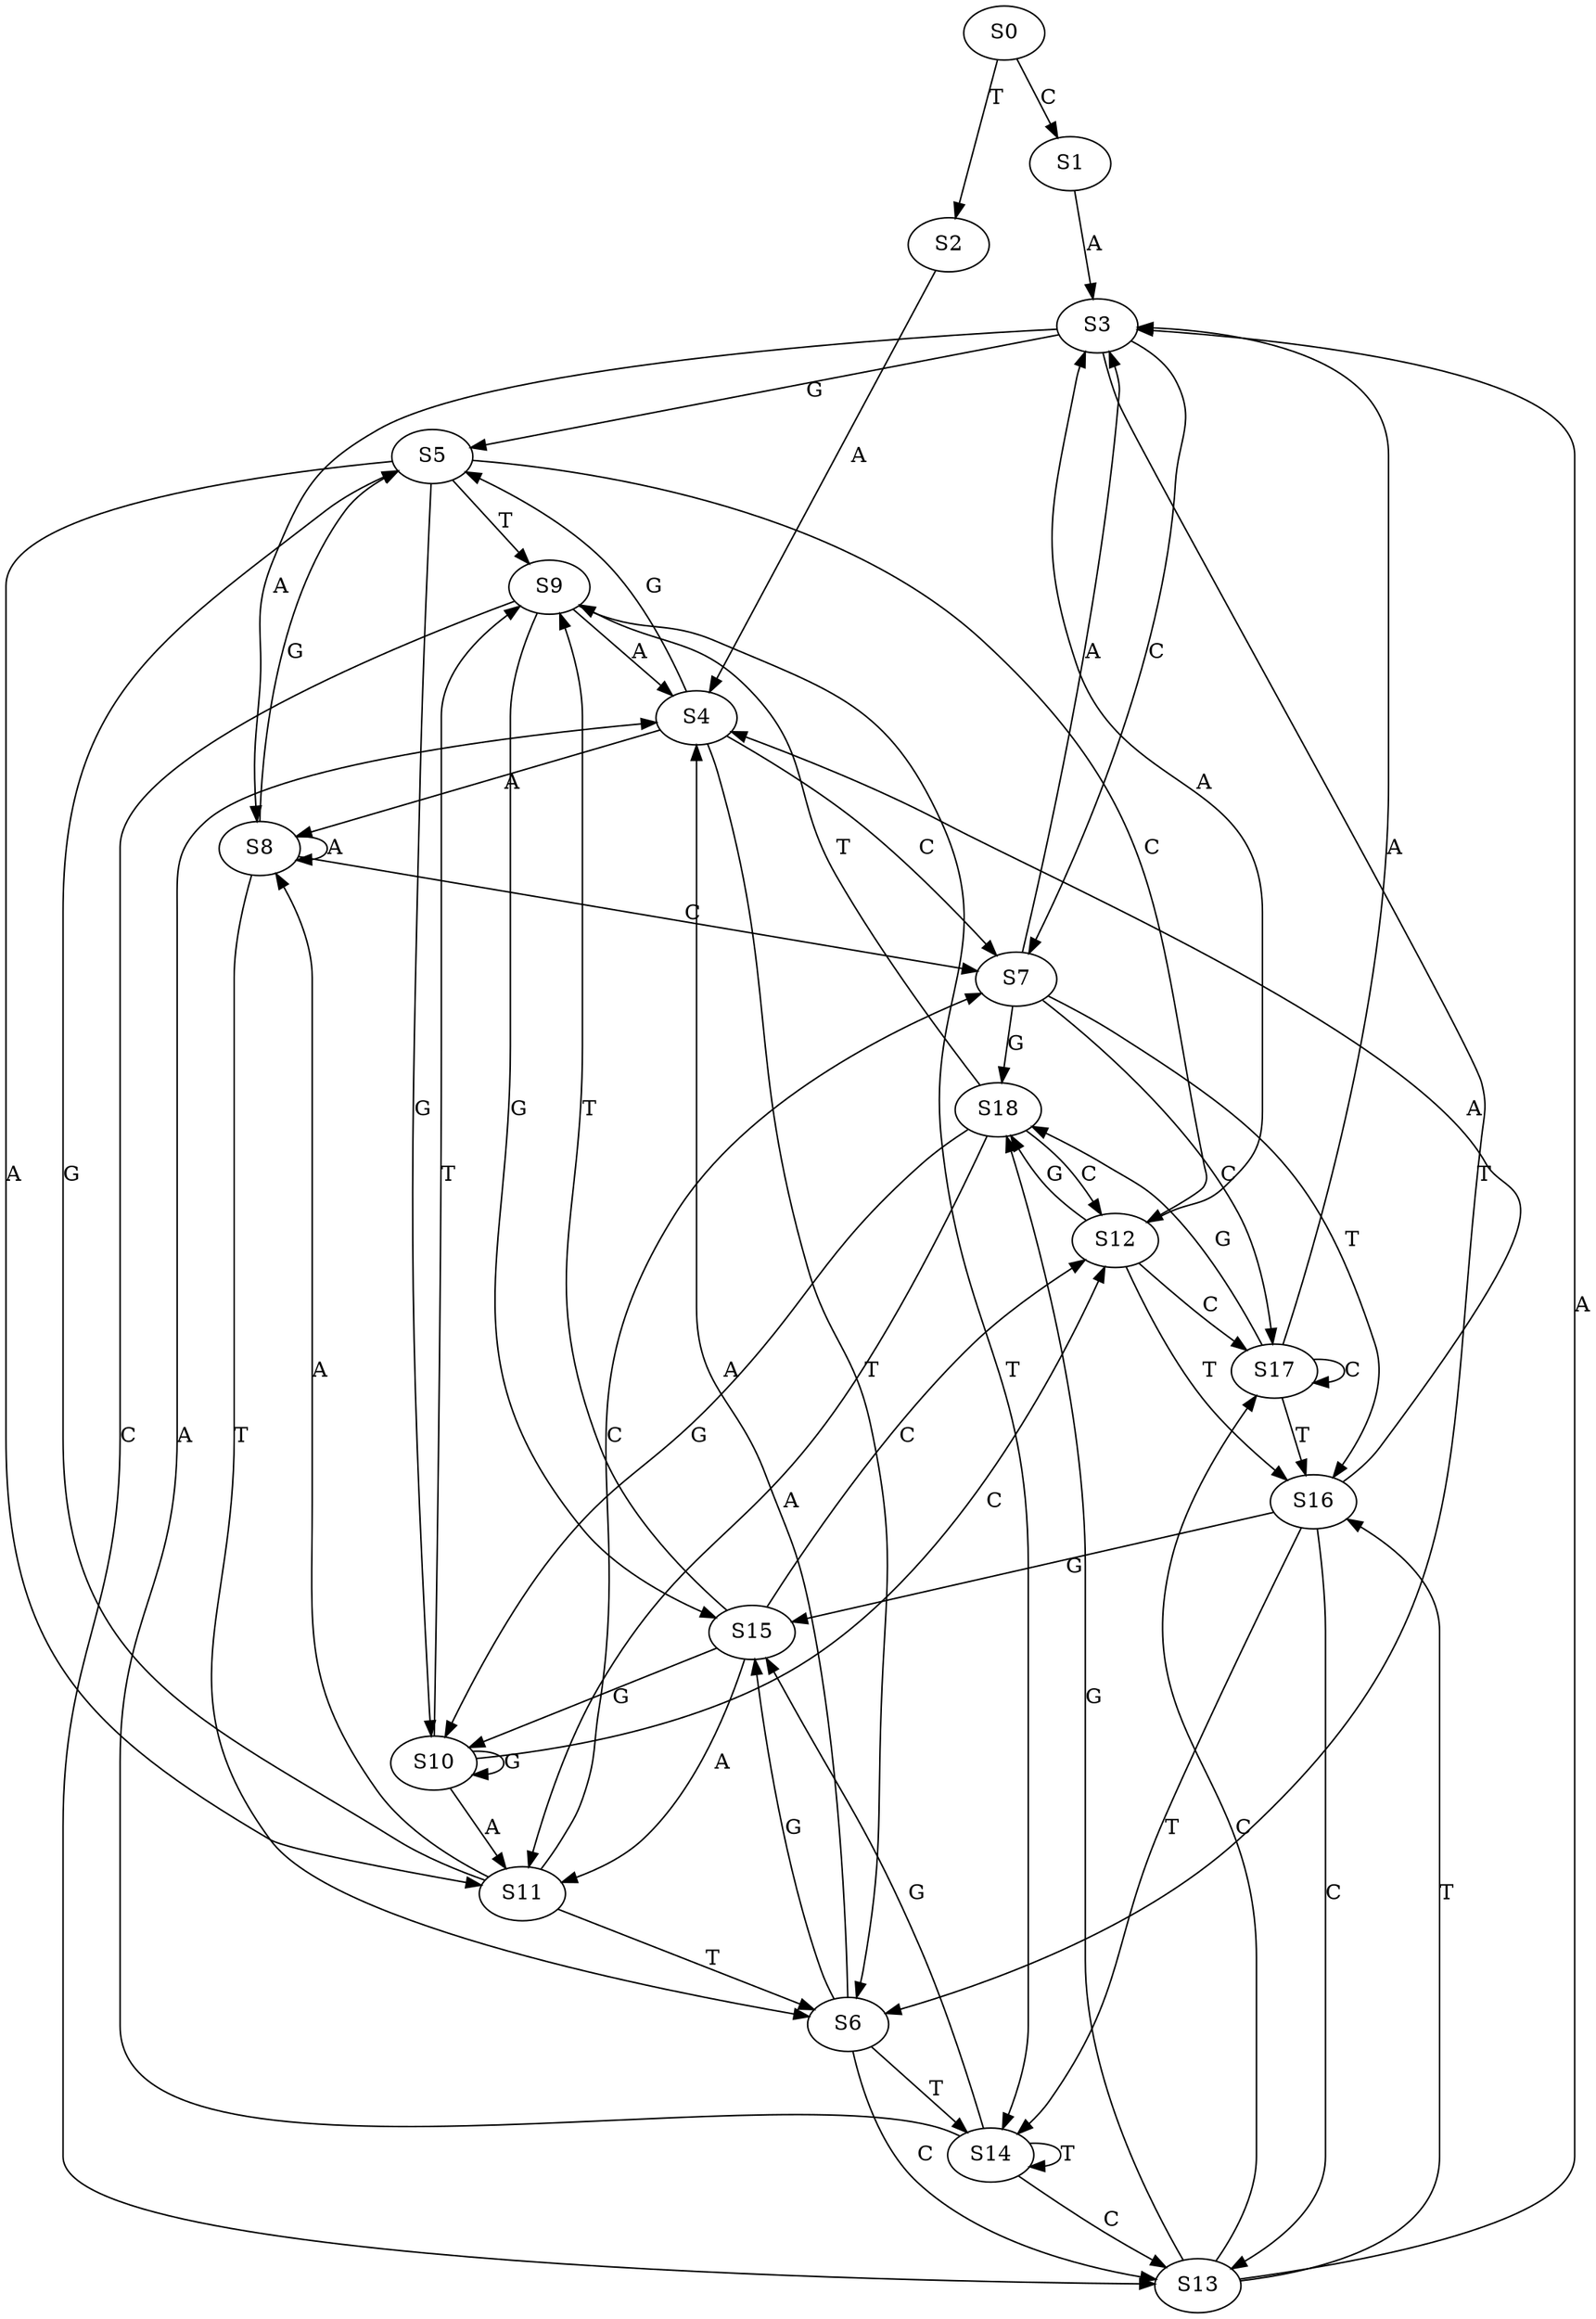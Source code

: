 strict digraph  {
	S0 -> S1 [ label = C ];
	S0 -> S2 [ label = T ];
	S1 -> S3 [ label = A ];
	S2 -> S4 [ label = A ];
	S3 -> S5 [ label = G ];
	S3 -> S6 [ label = T ];
	S3 -> S7 [ label = C ];
	S3 -> S8 [ label = A ];
	S4 -> S5 [ label = G ];
	S4 -> S6 [ label = T ];
	S4 -> S8 [ label = A ];
	S4 -> S7 [ label = C ];
	S5 -> S9 [ label = T ];
	S5 -> S10 [ label = G ];
	S5 -> S11 [ label = A ];
	S5 -> S12 [ label = C ];
	S6 -> S4 [ label = A ];
	S6 -> S13 [ label = C ];
	S6 -> S14 [ label = T ];
	S6 -> S15 [ label = G ];
	S7 -> S3 [ label = A ];
	S7 -> S16 [ label = T ];
	S7 -> S17 [ label = C ];
	S7 -> S18 [ label = G ];
	S8 -> S6 [ label = T ];
	S8 -> S7 [ label = C ];
	S8 -> S5 [ label = G ];
	S8 -> S8 [ label = A ];
	S9 -> S4 [ label = A ];
	S9 -> S13 [ label = C ];
	S9 -> S15 [ label = G ];
	S9 -> S14 [ label = T ];
	S10 -> S11 [ label = A ];
	S10 -> S9 [ label = T ];
	S10 -> S10 [ label = G ];
	S10 -> S12 [ label = C ];
	S11 -> S5 [ label = G ];
	S11 -> S8 [ label = A ];
	S11 -> S7 [ label = C ];
	S11 -> S6 [ label = T ];
	S12 -> S17 [ label = C ];
	S12 -> S16 [ label = T ];
	S12 -> S18 [ label = G ];
	S12 -> S3 [ label = A ];
	S13 -> S16 [ label = T ];
	S13 -> S18 [ label = G ];
	S13 -> S17 [ label = C ];
	S13 -> S3 [ label = A ];
	S14 -> S13 [ label = C ];
	S14 -> S15 [ label = G ];
	S14 -> S14 [ label = T ];
	S14 -> S4 [ label = A ];
	S15 -> S11 [ label = A ];
	S15 -> S9 [ label = T ];
	S15 -> S12 [ label = C ];
	S15 -> S10 [ label = G ];
	S16 -> S15 [ label = G ];
	S16 -> S13 [ label = C ];
	S16 -> S4 [ label = A ];
	S16 -> S14 [ label = T ];
	S17 -> S18 [ label = G ];
	S17 -> S17 [ label = C ];
	S17 -> S3 [ label = A ];
	S17 -> S16 [ label = T ];
	S18 -> S10 [ label = G ];
	S18 -> S9 [ label = T ];
	S18 -> S11 [ label = A ];
	S18 -> S12 [ label = C ];
}
